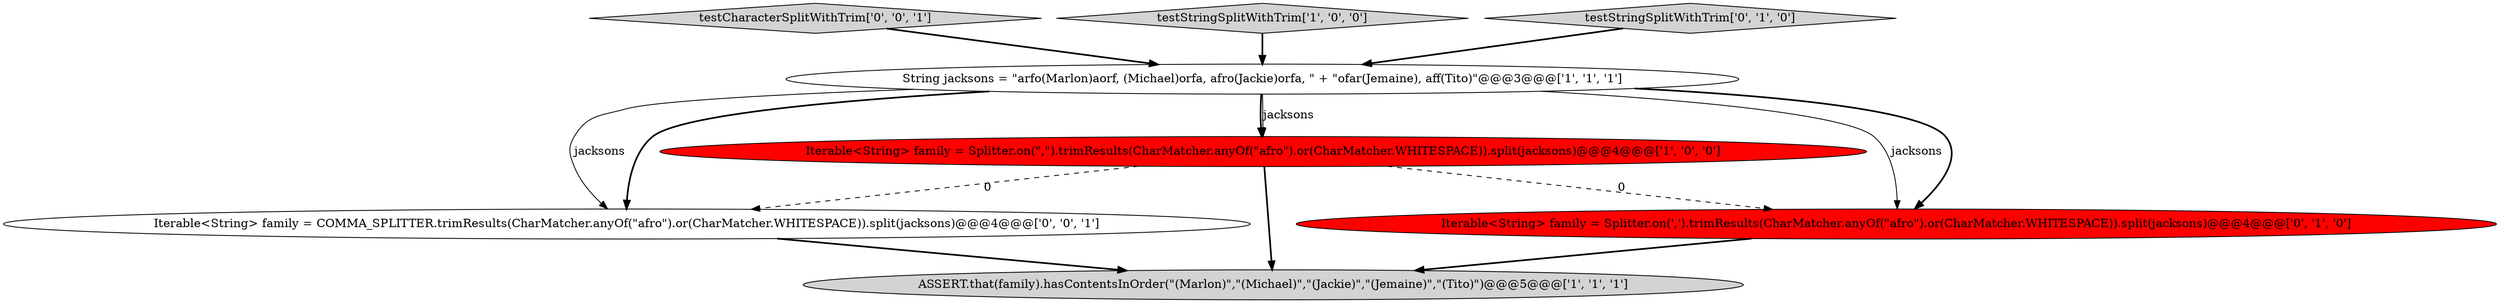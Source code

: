 digraph {
7 [style = filled, label = "Iterable<String> family = COMMA_SPLITTER.trimResults(CharMatcher.anyOf(\"afro\").or(CharMatcher.WHITESPACE)).split(jacksons)@@@4@@@['0', '0', '1']", fillcolor = white, shape = ellipse image = "AAA0AAABBB3BBB"];
1 [style = filled, label = "ASSERT.that(family).hasContentsInOrder(\"(Marlon)\",\"(Michael)\",\"(Jackie)\",\"(Jemaine)\",\"(Tito)\")@@@5@@@['1', '1', '1']", fillcolor = lightgray, shape = ellipse image = "AAA0AAABBB1BBB"];
6 [style = filled, label = "testCharacterSplitWithTrim['0', '0', '1']", fillcolor = lightgray, shape = diamond image = "AAA0AAABBB3BBB"];
2 [style = filled, label = "testStringSplitWithTrim['1', '0', '0']", fillcolor = lightgray, shape = diamond image = "AAA0AAABBB1BBB"];
3 [style = filled, label = "Iterable<String> family = Splitter.on(\",\").trimResults(CharMatcher.anyOf(\"afro\").or(CharMatcher.WHITESPACE)).split(jacksons)@@@4@@@['1', '0', '0']", fillcolor = red, shape = ellipse image = "AAA1AAABBB1BBB"];
4 [style = filled, label = "Iterable<String> family = Splitter.on(',').trimResults(CharMatcher.anyOf(\"afro\").or(CharMatcher.WHITESPACE)).split(jacksons)@@@4@@@['0', '1', '0']", fillcolor = red, shape = ellipse image = "AAA1AAABBB2BBB"];
0 [style = filled, label = "String jacksons = \"arfo(Marlon)aorf, (Michael)orfa, afro(Jackie)orfa, \" + \"ofar(Jemaine), aff(Tito)\"@@@3@@@['1', '1', '1']", fillcolor = white, shape = ellipse image = "AAA0AAABBB1BBB"];
5 [style = filled, label = "testStringSplitWithTrim['0', '1', '0']", fillcolor = lightgray, shape = diamond image = "AAA0AAABBB2BBB"];
0->3 [style = bold, label=""];
0->4 [style = solid, label="jacksons"];
4->1 [style = bold, label=""];
0->3 [style = solid, label="jacksons"];
2->0 [style = bold, label=""];
7->1 [style = bold, label=""];
6->0 [style = bold, label=""];
3->1 [style = bold, label=""];
5->0 [style = bold, label=""];
3->4 [style = dashed, label="0"];
0->4 [style = bold, label=""];
3->7 [style = dashed, label="0"];
0->7 [style = solid, label="jacksons"];
0->7 [style = bold, label=""];
}
